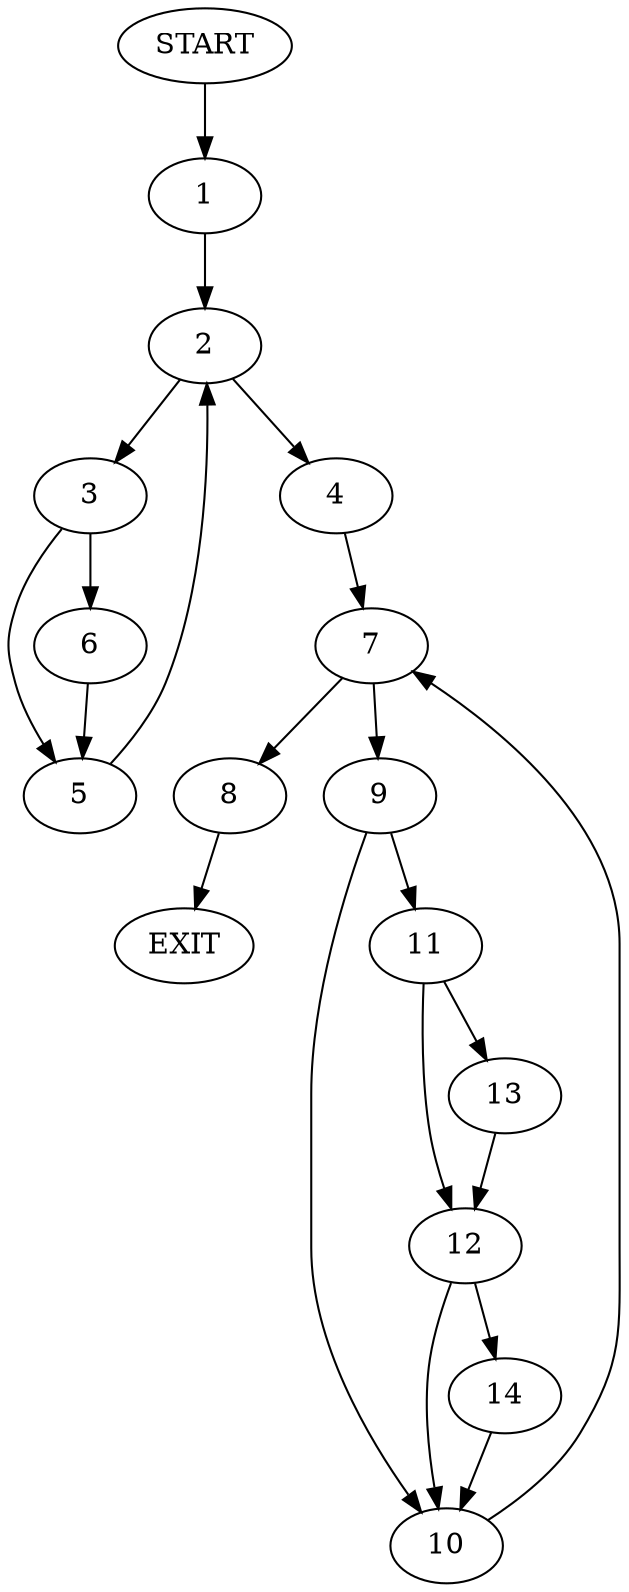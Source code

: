 digraph {
0 [label="START"]
15 [label="EXIT"]
0 -> 1
1 -> 2
2 -> 3
2 -> 4
3 -> 5
3 -> 6
4 -> 7
6 -> 5
5 -> 2
7 -> 8
7 -> 9
9 -> 10
9 -> 11
8 -> 15
11 -> 12
11 -> 13
10 -> 7
13 -> 12
12 -> 10
12 -> 14
14 -> 10
}
